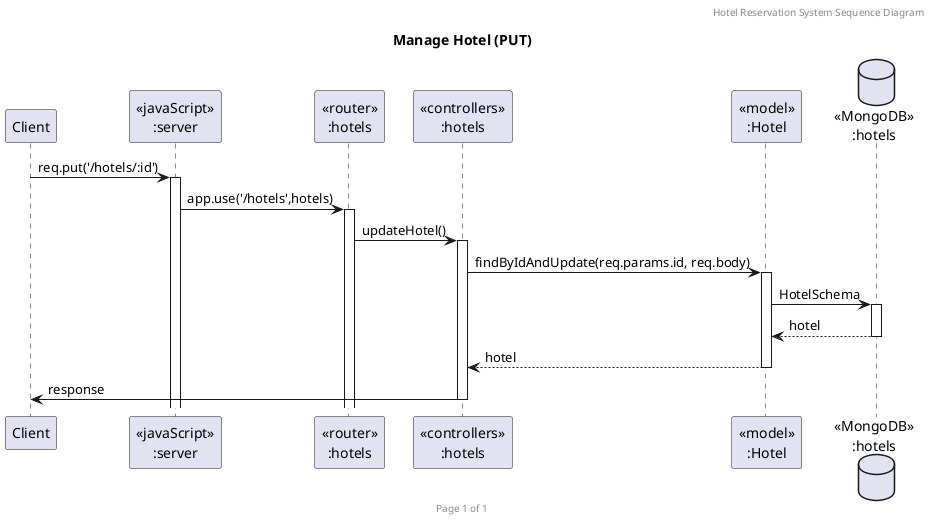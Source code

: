 @startuml Manage Hotel (PUT)

header Hotel Reservation System Sequence Diagram
footer Page %page% of %lastpage%
title "Manage Hotel (PUT)"

participant "Client" as client
participant "<<javaScript>>\n:server" as server
participant "<<router>>\n:hotels" as routerHotels
participant "<<controllers>>\n:hotels" as controllersHotels
participant "<<model>>\n:Hotel" as modelHotel
database "<<MongoDB>>\n:hotels" as HotelsDatabase

client->server ++:req.put('/hotels/:id')
server->routerHotels ++:app.use('/hotels',hotels)
routerHotels -> controllersHotels ++:updateHotel()
controllersHotels->modelHotel ++:findByIdAndUpdate(req.params.id, req.body)
modelHotel ->HotelsDatabase ++: HotelSchema
HotelsDatabase --> modelHotel --: hotel
controllersHotels <-- modelHotel --:hotel
controllersHotels->client --:response

@enduml
